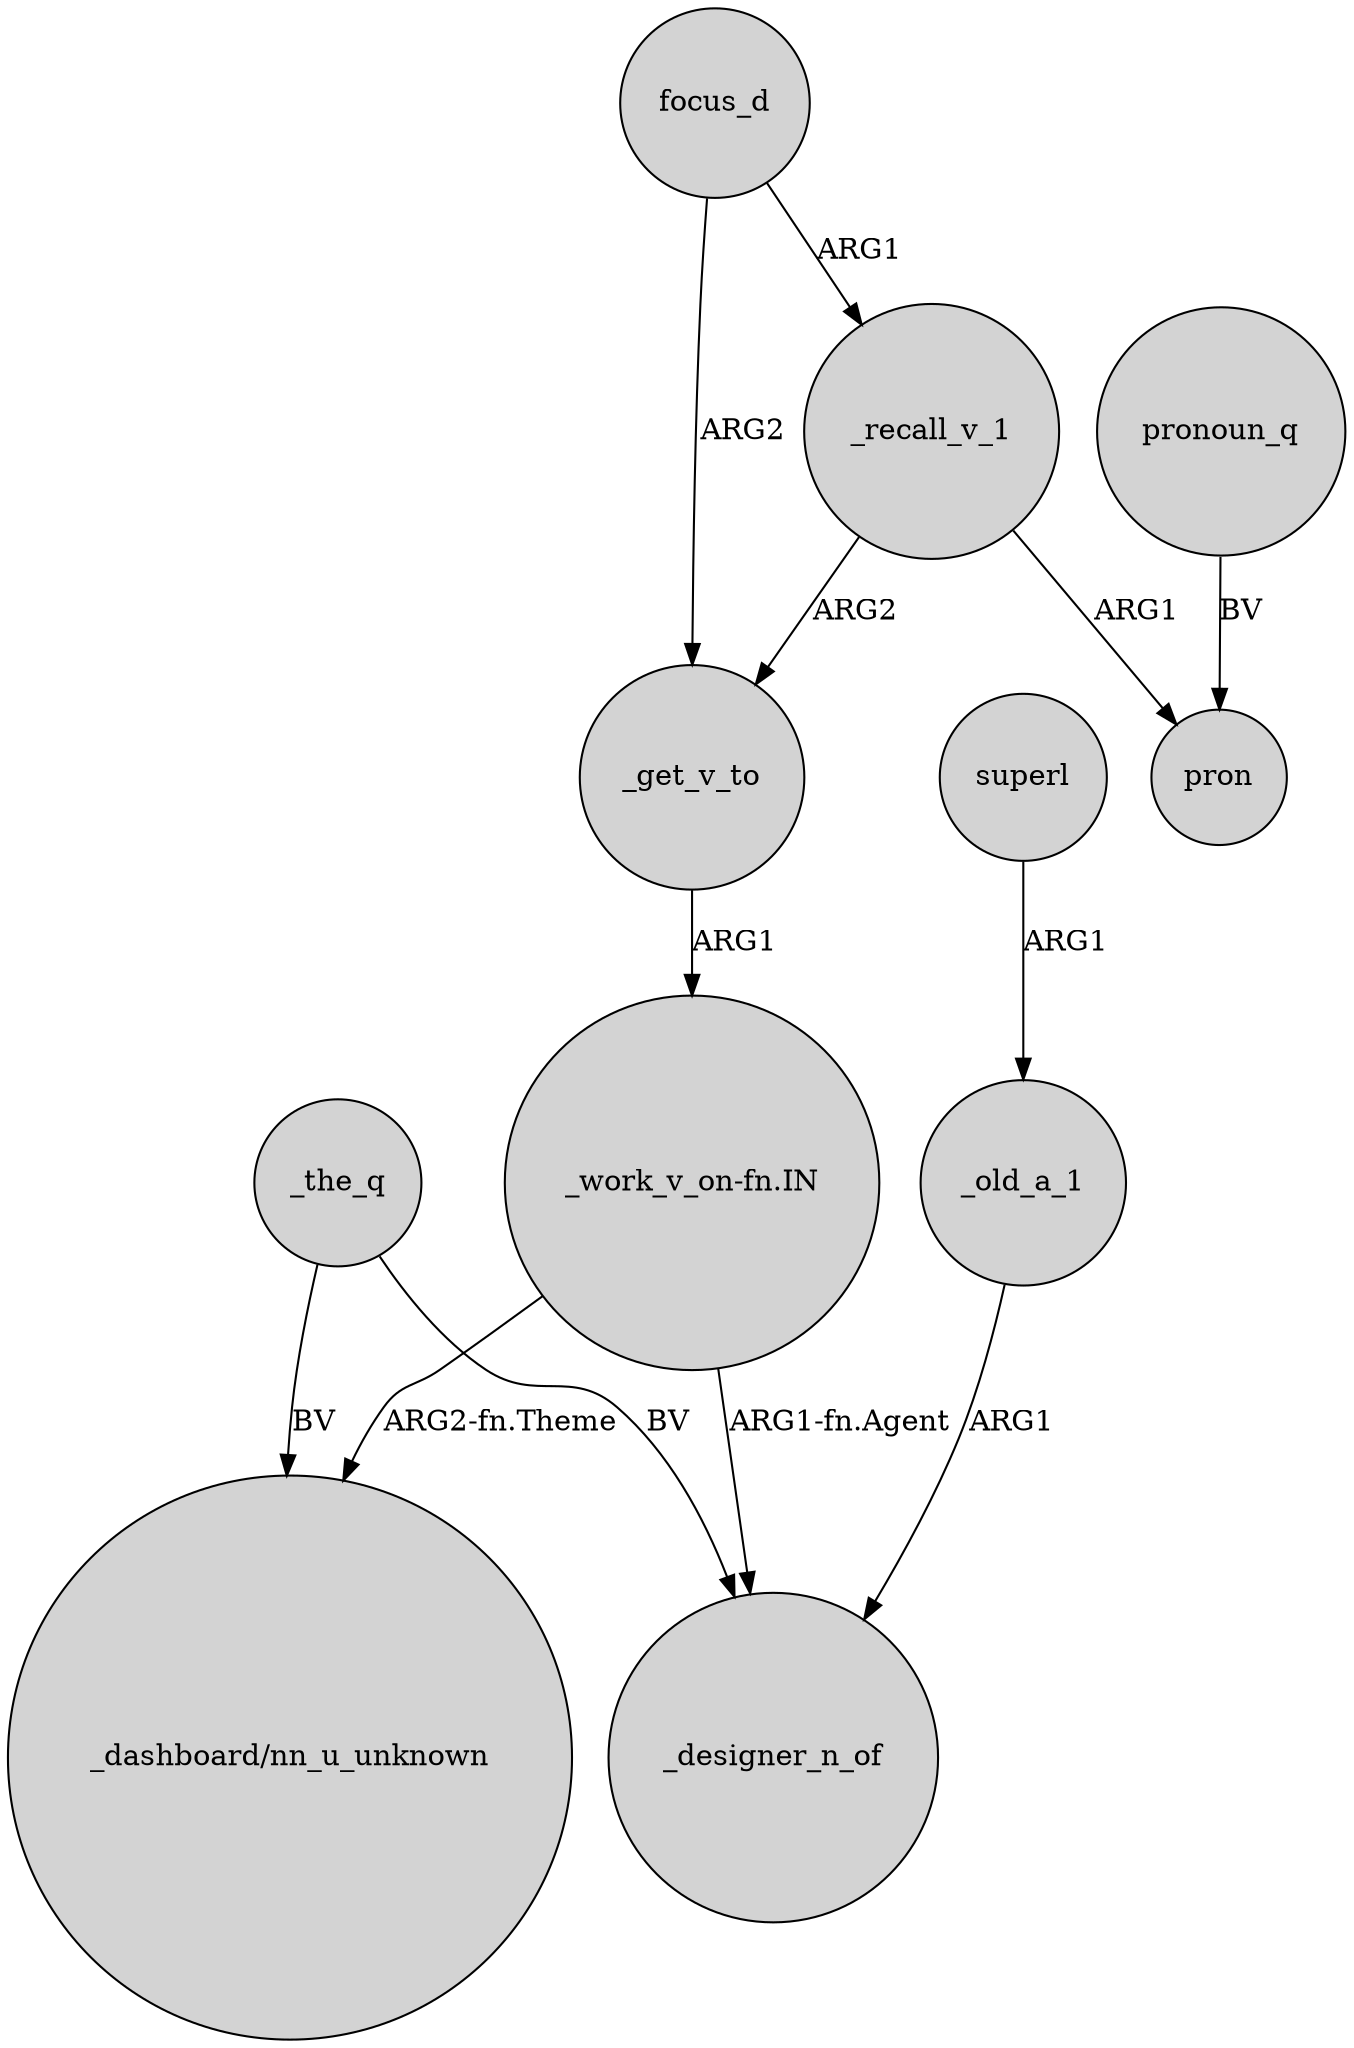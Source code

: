 digraph {
	node [shape=circle style=filled]
	focus_d -> _recall_v_1 [label=ARG1]
	_recall_v_1 -> _get_v_to [label=ARG2]
	superl -> _old_a_1 [label=ARG1]
	_the_q -> "_dashboard/nn_u_unknown" [label=BV]
	"_work_v_on-fn.IN" -> _designer_n_of [label="ARG1-fn.Agent"]
	_get_v_to -> "_work_v_on-fn.IN" [label=ARG1]
	focus_d -> _get_v_to [label=ARG2]
	_old_a_1 -> _designer_n_of [label=ARG1]
	_recall_v_1 -> pron [label=ARG1]
	"_work_v_on-fn.IN" -> "_dashboard/nn_u_unknown" [label="ARG2-fn.Theme"]
	_the_q -> _designer_n_of [label=BV]
	pronoun_q -> pron [label=BV]
}
